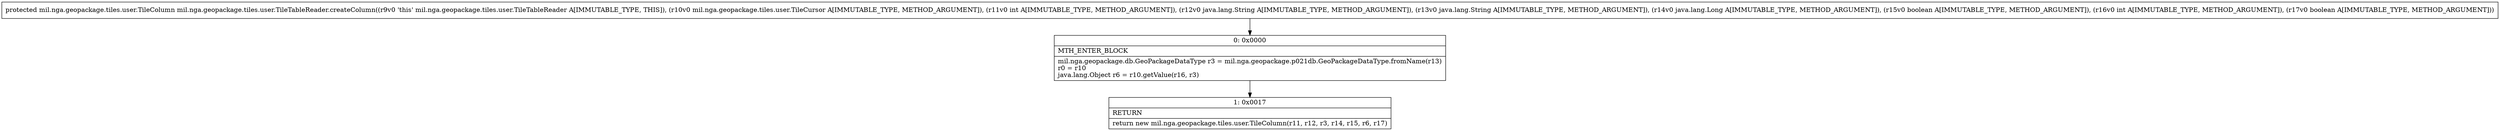 digraph "CFG formil.nga.geopackage.tiles.user.TileTableReader.createColumn(Lmil\/nga\/geopackage\/tiles\/user\/TileCursor;ILjava\/lang\/String;Ljava\/lang\/String;Ljava\/lang\/Long;ZIZ)Lmil\/nga\/geopackage\/tiles\/user\/TileColumn;" {
Node_0 [shape=record,label="{0\:\ 0x0000|MTH_ENTER_BLOCK\l|mil.nga.geopackage.db.GeoPackageDataType r3 = mil.nga.geopackage.p021db.GeoPackageDataType.fromName(r13)\lr0 = r10\ljava.lang.Object r6 = r10.getValue(r16, r3)\l}"];
Node_1 [shape=record,label="{1\:\ 0x0017|RETURN\l|return new mil.nga.geopackage.tiles.user.TileColumn(r11, r12, r3, r14, r15, r6, r17)\l}"];
MethodNode[shape=record,label="{protected mil.nga.geopackage.tiles.user.TileColumn mil.nga.geopackage.tiles.user.TileTableReader.createColumn((r9v0 'this' mil.nga.geopackage.tiles.user.TileTableReader A[IMMUTABLE_TYPE, THIS]), (r10v0 mil.nga.geopackage.tiles.user.TileCursor A[IMMUTABLE_TYPE, METHOD_ARGUMENT]), (r11v0 int A[IMMUTABLE_TYPE, METHOD_ARGUMENT]), (r12v0 java.lang.String A[IMMUTABLE_TYPE, METHOD_ARGUMENT]), (r13v0 java.lang.String A[IMMUTABLE_TYPE, METHOD_ARGUMENT]), (r14v0 java.lang.Long A[IMMUTABLE_TYPE, METHOD_ARGUMENT]), (r15v0 boolean A[IMMUTABLE_TYPE, METHOD_ARGUMENT]), (r16v0 int A[IMMUTABLE_TYPE, METHOD_ARGUMENT]), (r17v0 boolean A[IMMUTABLE_TYPE, METHOD_ARGUMENT])) }"];
MethodNode -> Node_0;
Node_0 -> Node_1;
}


